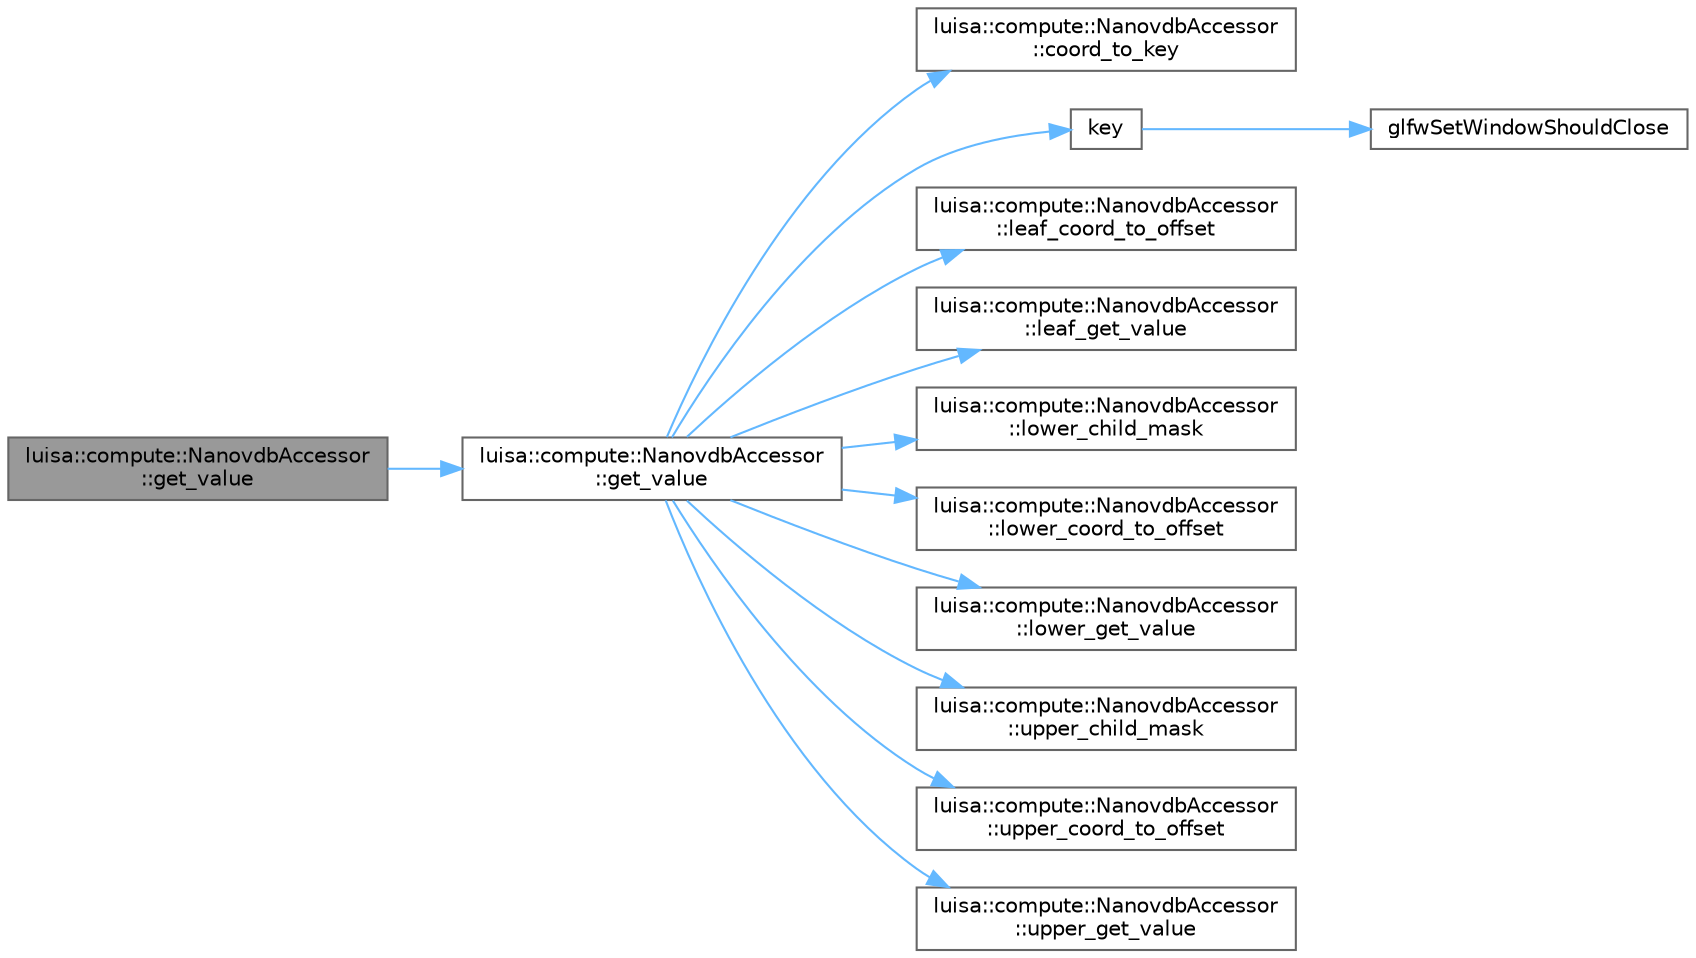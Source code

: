 digraph "luisa::compute::NanovdbAccessor::get_value"
{
 // LATEX_PDF_SIZE
  bgcolor="transparent";
  edge [fontname=Helvetica,fontsize=10,labelfontname=Helvetica,labelfontsize=10];
  node [fontname=Helvetica,fontsize=10,shape=box,height=0.2,width=0.4];
  rankdir="LR";
  Node1 [id="Node000001",label="luisa::compute::NanovdbAccessor\l::get_value",height=0.2,width=0.4,color="gray40", fillcolor="grey60", style="filled", fontcolor="black",tooltip=" "];
  Node1 -> Node2 [id="edge1_Node000001_Node000002",color="steelblue1",style="solid",tooltip=" "];
  Node2 [id="Node000002",label="luisa::compute::NanovdbAccessor\l::get_value",height=0.2,width=0.4,color="grey40", fillcolor="white", style="filled",URL="$classluisa_1_1compute_1_1_nanovdb_accessor.html#ad7d6093e0d0a08735cf82736a2c7c0a4",tooltip=" "];
  Node2 -> Node3 [id="edge2_Node000002_Node000003",color="steelblue1",style="solid",tooltip=" "];
  Node3 [id="Node000003",label="luisa::compute::NanovdbAccessor\l::coord_to_key",height=0.2,width=0.4,color="grey40", fillcolor="white", style="filled",URL="$classluisa_1_1compute_1_1_nanovdb_accessor.html#a9e204ccc7e06214094338bb4296c005c",tooltip=" "];
  Node2 -> Node4 [id="edge3_Node000002_Node000004",color="steelblue1",style="solid",tooltip=" "];
  Node4 [id="Node000004",label="key",height=0.2,width=0.4,color="grey40", fillcolor="white", style="filled",URL="$gears_8c.html#accd6b5b92b78666e36543412d4ac14cd",tooltip=" "];
  Node4 -> Node5 [id="edge4_Node000004_Node000005",color="steelblue1",style="solid",tooltip=" "];
  Node5 [id="Node000005",label="glfwSetWindowShouldClose",height=0.2,width=0.4,color="grey40", fillcolor="white", style="filled",URL="$group__window.html#ga1cadeda7a1e2f224e06a8415d30741aa",tooltip="Sets the close flag of the specified window."];
  Node2 -> Node6 [id="edge5_Node000002_Node000006",color="steelblue1",style="solid",tooltip=" "];
  Node6 [id="Node000006",label="luisa::compute::NanovdbAccessor\l::leaf_coord_to_offset",height=0.2,width=0.4,color="grey40", fillcolor="white", style="filled",URL="$classluisa_1_1compute_1_1_nanovdb_accessor.html#ac491c0cdbdcfc54f18fc23ec8e82ec1f",tooltip=" "];
  Node2 -> Node7 [id="edge6_Node000002_Node000007",color="steelblue1",style="solid",tooltip=" "];
  Node7 [id="Node000007",label="luisa::compute::NanovdbAccessor\l::leaf_get_value",height=0.2,width=0.4,color="grey40", fillcolor="white", style="filled",URL="$classluisa_1_1compute_1_1_nanovdb_accessor.html#a5b143078b875dc792c2b17442015fb2a",tooltip=" "];
  Node2 -> Node8 [id="edge7_Node000002_Node000008",color="steelblue1",style="solid",tooltip=" "];
  Node8 [id="Node000008",label="luisa::compute::NanovdbAccessor\l::lower_child_mask",height=0.2,width=0.4,color="grey40", fillcolor="white", style="filled",URL="$classluisa_1_1compute_1_1_nanovdb_accessor.html#a22c0922188275a6e445ec54c07773548",tooltip=" "];
  Node2 -> Node9 [id="edge8_Node000002_Node000009",color="steelblue1",style="solid",tooltip=" "];
  Node9 [id="Node000009",label="luisa::compute::NanovdbAccessor\l::lower_coord_to_offset",height=0.2,width=0.4,color="grey40", fillcolor="white", style="filled",URL="$classluisa_1_1compute_1_1_nanovdb_accessor.html#ac53bc2071617077ba16f84545d4632a3",tooltip=" "];
  Node2 -> Node10 [id="edge9_Node000002_Node000010",color="steelblue1",style="solid",tooltip=" "];
  Node10 [id="Node000010",label="luisa::compute::NanovdbAccessor\l::lower_get_value",height=0.2,width=0.4,color="grey40", fillcolor="white", style="filled",URL="$classluisa_1_1compute_1_1_nanovdb_accessor.html#af8b0290e7c9b9b3dec36b9b8fc71f230",tooltip=" "];
  Node2 -> Node11 [id="edge10_Node000002_Node000011",color="steelblue1",style="solid",tooltip=" "];
  Node11 [id="Node000011",label="luisa::compute::NanovdbAccessor\l::upper_child_mask",height=0.2,width=0.4,color="grey40", fillcolor="white", style="filled",URL="$classluisa_1_1compute_1_1_nanovdb_accessor.html#ad9a8f62e3681b2da247325c63063270a",tooltip=" "];
  Node2 -> Node12 [id="edge11_Node000002_Node000012",color="steelblue1",style="solid",tooltip=" "];
  Node12 [id="Node000012",label="luisa::compute::NanovdbAccessor\l::upper_coord_to_offset",height=0.2,width=0.4,color="grey40", fillcolor="white", style="filled",URL="$classluisa_1_1compute_1_1_nanovdb_accessor.html#afd836508ef5e46e75bf632f8a485f789",tooltip=" "];
  Node2 -> Node13 [id="edge12_Node000002_Node000013",color="steelblue1",style="solid",tooltip=" "];
  Node13 [id="Node000013",label="luisa::compute::NanovdbAccessor\l::upper_get_value",height=0.2,width=0.4,color="grey40", fillcolor="white", style="filled",URL="$classluisa_1_1compute_1_1_nanovdb_accessor.html#a817e8be02eeb2fc8dc56642f0a4641f6",tooltip=" "];
}
